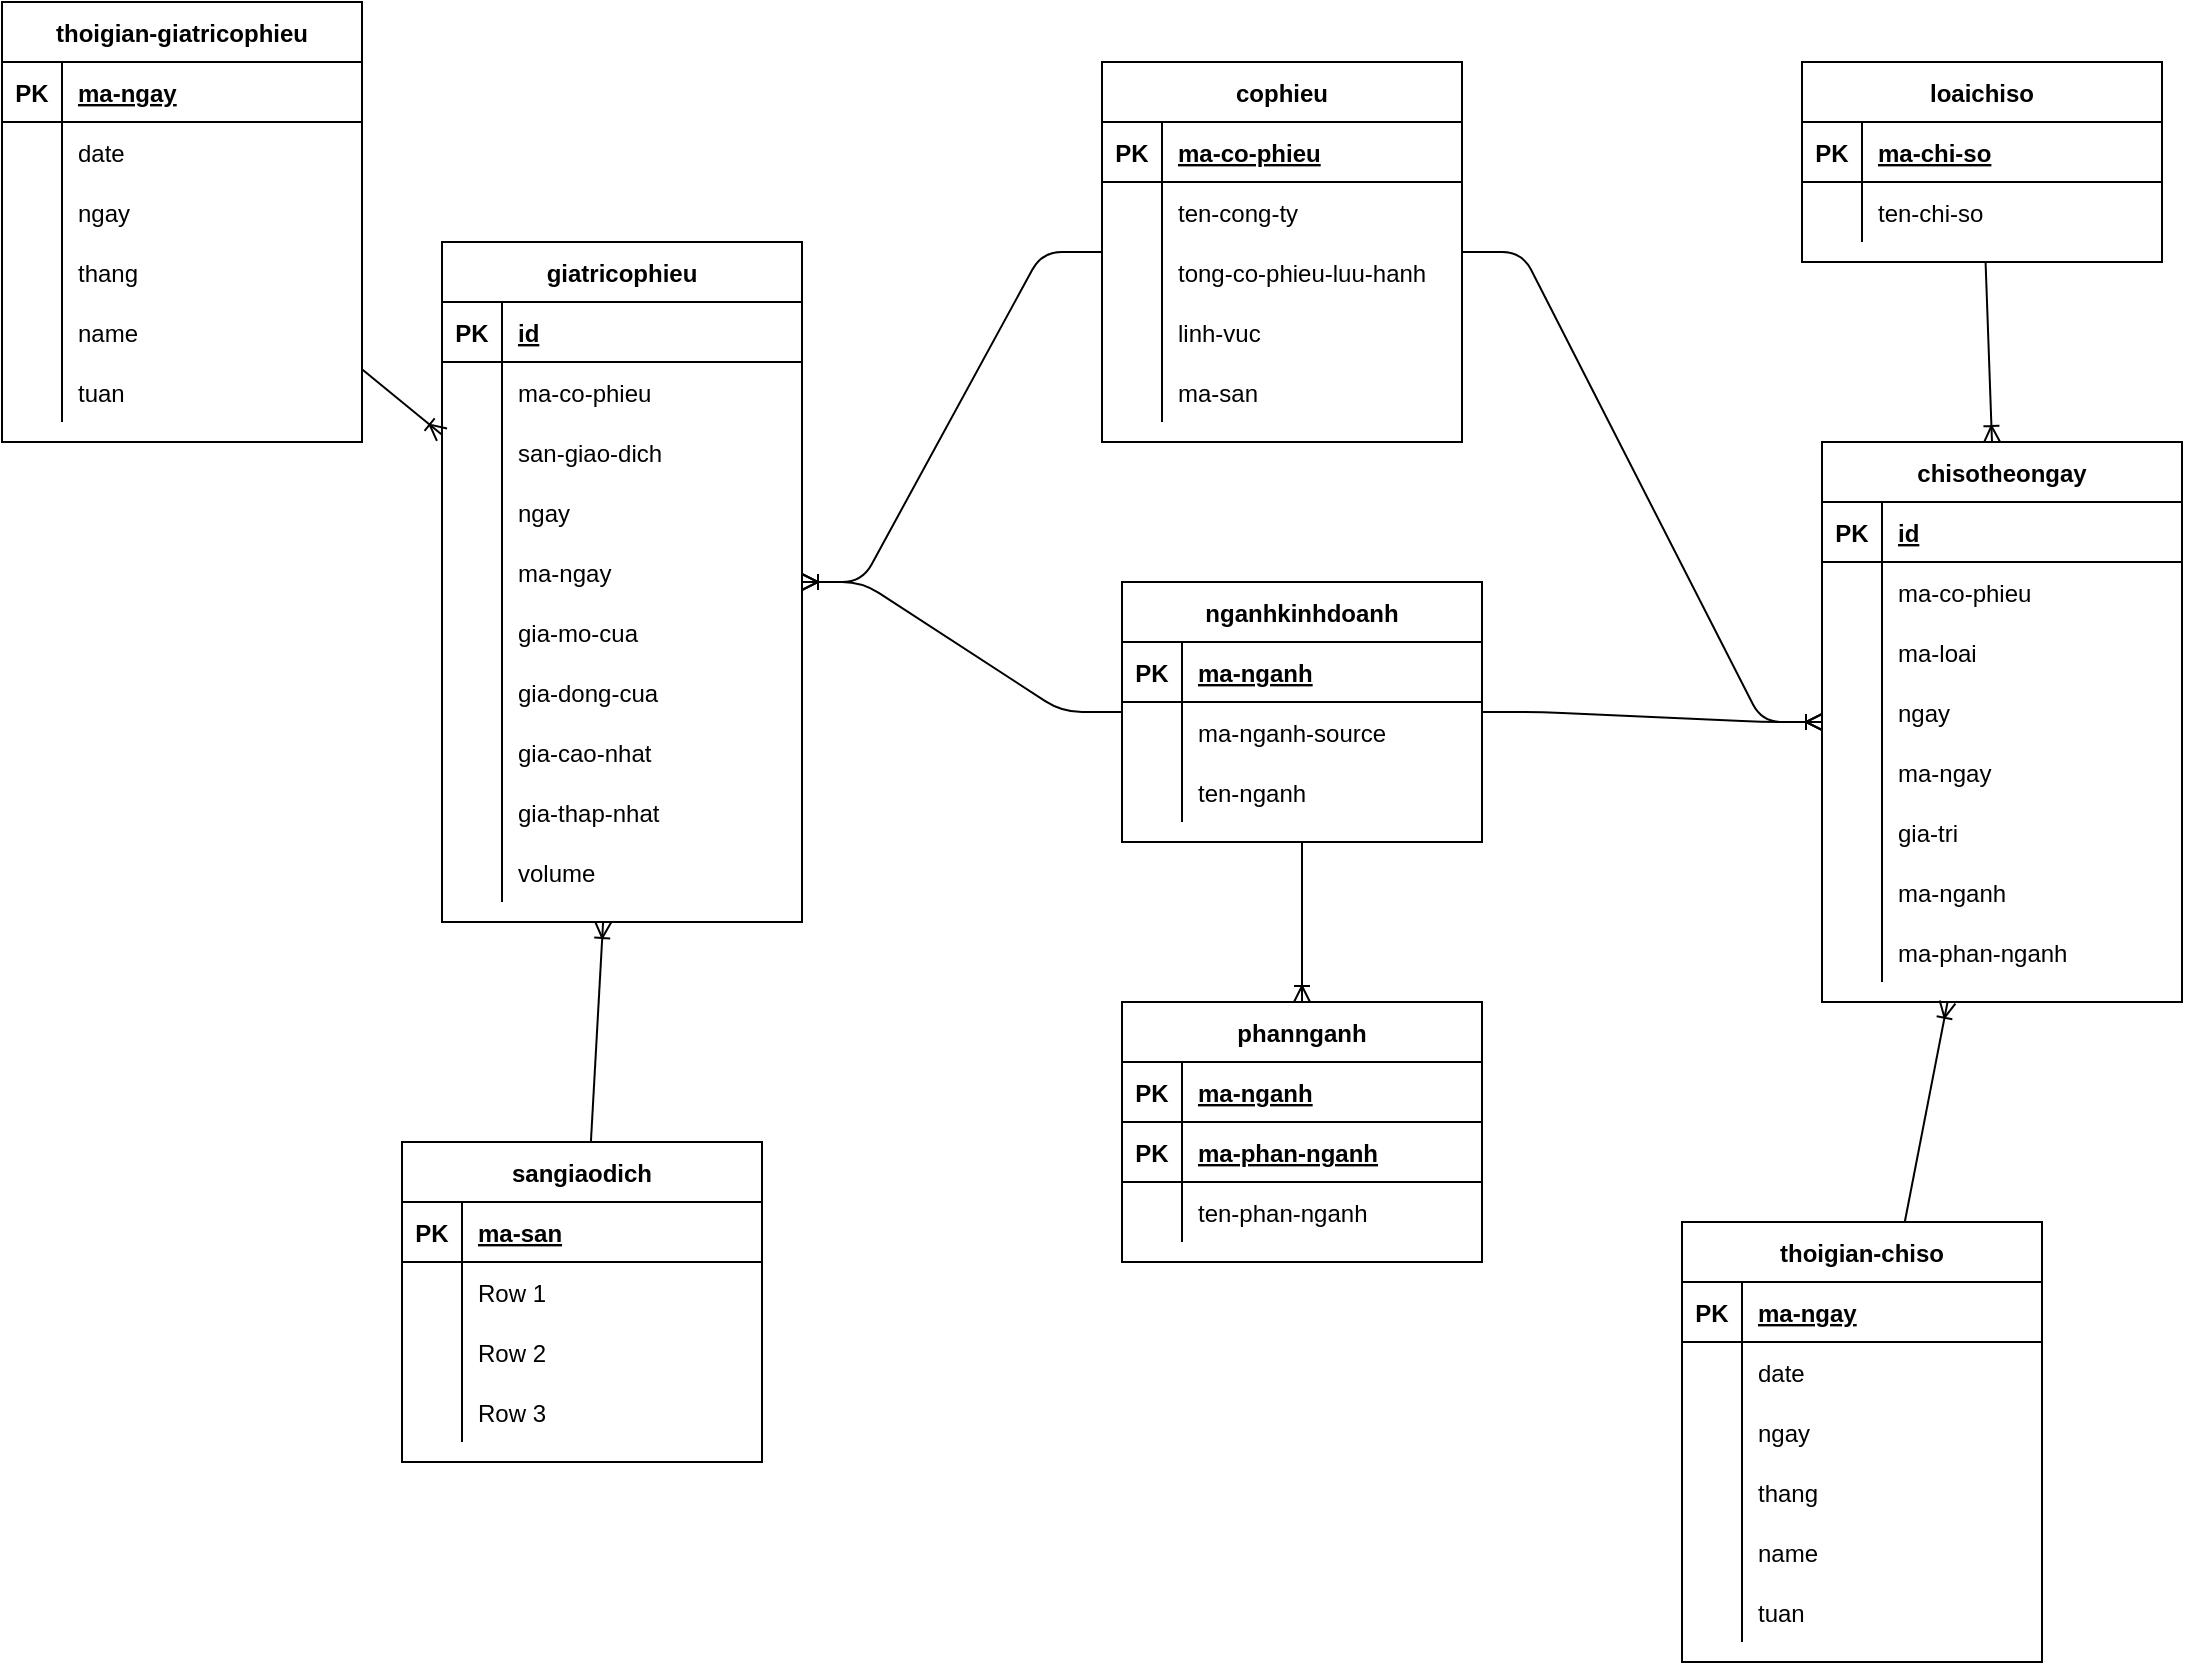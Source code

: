 <mxfile version="14.6.13" type="device"><diagram id="R2lEEEUBdFMjLlhIrx00" name="Page-1"><mxGraphModel dx="2276" dy="852" grid="1" gridSize="10" guides="1" tooltips="1" connect="1" arrows="1" fold="1" page="1" pageScale="1" pageWidth="850" pageHeight="1100" math="0" shadow="0" extFonts="Permanent Marker^https://fonts.googleapis.com/css?family=Permanent+Marker"><root><mxCell id="0"/><mxCell id="1" parent="0"/><mxCell id="QO1BXG3gy1LsnxN96RJE-1" value="giatricophieu" style="shape=table;startSize=30;container=1;collapsible=1;childLayout=tableLayout;fixedRows=1;rowLines=0;fontStyle=1;align=center;resizeLast=1;" parent="1" vertex="1"><mxGeometry x="60" y="210" width="180" height="340" as="geometry"/></mxCell><mxCell id="QO1BXG3gy1LsnxN96RJE-2" value="" style="shape=partialRectangle;collapsible=0;dropTarget=0;pointerEvents=0;fillColor=none;top=0;left=0;bottom=1;right=0;points=[[0,0.5],[1,0.5]];portConstraint=eastwest;" parent="QO1BXG3gy1LsnxN96RJE-1" vertex="1"><mxGeometry y="30" width="180" height="30" as="geometry"/></mxCell><mxCell id="QO1BXG3gy1LsnxN96RJE-3" value="PK" style="shape=partialRectangle;connectable=0;fillColor=none;top=0;left=0;bottom=0;right=0;fontStyle=1;overflow=hidden;" parent="QO1BXG3gy1LsnxN96RJE-2" vertex="1"><mxGeometry width="30" height="30" as="geometry"/></mxCell><mxCell id="QO1BXG3gy1LsnxN96RJE-4" value="id" style="shape=partialRectangle;connectable=0;fillColor=none;top=0;left=0;bottom=0;right=0;align=left;spacingLeft=6;fontStyle=5;overflow=hidden;" parent="QO1BXG3gy1LsnxN96RJE-2" vertex="1"><mxGeometry x="30" width="150" height="30" as="geometry"/></mxCell><mxCell id="QO1BXG3gy1LsnxN96RJE-5" value="" style="shape=partialRectangle;collapsible=0;dropTarget=0;pointerEvents=0;fillColor=none;top=0;left=0;bottom=0;right=0;points=[[0,0.5],[1,0.5]];portConstraint=eastwest;" parent="QO1BXG3gy1LsnxN96RJE-1" vertex="1"><mxGeometry y="60" width="180" height="30" as="geometry"/></mxCell><mxCell id="QO1BXG3gy1LsnxN96RJE-6" value="" style="shape=partialRectangle;connectable=0;fillColor=none;top=0;left=0;bottom=0;right=0;editable=1;overflow=hidden;" parent="QO1BXG3gy1LsnxN96RJE-5" vertex="1"><mxGeometry width="30" height="30" as="geometry"/></mxCell><mxCell id="QO1BXG3gy1LsnxN96RJE-7" value="ma-co-phieu" style="shape=partialRectangle;connectable=0;fillColor=none;top=0;left=0;bottom=0;right=0;align=left;spacingLeft=6;overflow=hidden;" parent="QO1BXG3gy1LsnxN96RJE-5" vertex="1"><mxGeometry x="30" width="150" height="30" as="geometry"/></mxCell><mxCell id="QO1BXG3gy1LsnxN96RJE-8" value="" style="shape=partialRectangle;collapsible=0;dropTarget=0;pointerEvents=0;fillColor=none;top=0;left=0;bottom=0;right=0;points=[[0,0.5],[1,0.5]];portConstraint=eastwest;" parent="QO1BXG3gy1LsnxN96RJE-1" vertex="1"><mxGeometry y="90" width="180" height="30" as="geometry"/></mxCell><mxCell id="QO1BXG3gy1LsnxN96RJE-9" value="" style="shape=partialRectangle;connectable=0;fillColor=none;top=0;left=0;bottom=0;right=0;editable=1;overflow=hidden;" parent="QO1BXG3gy1LsnxN96RJE-8" vertex="1"><mxGeometry width="30" height="30" as="geometry"/></mxCell><mxCell id="QO1BXG3gy1LsnxN96RJE-10" value="san-giao-dich" style="shape=partialRectangle;connectable=0;fillColor=none;top=0;left=0;bottom=0;right=0;align=left;spacingLeft=6;overflow=hidden;" parent="QO1BXG3gy1LsnxN96RJE-8" vertex="1"><mxGeometry x="30" width="150" height="30" as="geometry"/></mxCell><mxCell id="QO1BXG3gy1LsnxN96RJE-11" value="" style="shape=partialRectangle;collapsible=0;dropTarget=0;pointerEvents=0;fillColor=none;top=0;left=0;bottom=0;right=0;points=[[0,0.5],[1,0.5]];portConstraint=eastwest;" parent="QO1BXG3gy1LsnxN96RJE-1" vertex="1"><mxGeometry y="120" width="180" height="30" as="geometry"/></mxCell><mxCell id="QO1BXG3gy1LsnxN96RJE-12" value="" style="shape=partialRectangle;connectable=0;fillColor=none;top=0;left=0;bottom=0;right=0;editable=1;overflow=hidden;" parent="QO1BXG3gy1LsnxN96RJE-11" vertex="1"><mxGeometry width="30" height="30" as="geometry"/></mxCell><mxCell id="QO1BXG3gy1LsnxN96RJE-13" value="ngay" style="shape=partialRectangle;connectable=0;fillColor=none;top=0;left=0;bottom=0;right=0;align=left;spacingLeft=6;overflow=hidden;" parent="QO1BXG3gy1LsnxN96RJE-11" vertex="1"><mxGeometry x="30" width="150" height="30" as="geometry"/></mxCell><mxCell id="0ZC-6zuhGSkd_Fco87o0-4" value="" style="shape=partialRectangle;collapsible=0;dropTarget=0;pointerEvents=0;fillColor=none;top=0;left=0;bottom=0;right=0;points=[[0,0.5],[1,0.5]];portConstraint=eastwest;" vertex="1" parent="QO1BXG3gy1LsnxN96RJE-1"><mxGeometry y="150" width="180" height="30" as="geometry"/></mxCell><mxCell id="0ZC-6zuhGSkd_Fco87o0-5" value="" style="shape=partialRectangle;connectable=0;fillColor=none;top=0;left=0;bottom=0;right=0;editable=1;overflow=hidden;" vertex="1" parent="0ZC-6zuhGSkd_Fco87o0-4"><mxGeometry width="30" height="30" as="geometry"/></mxCell><mxCell id="0ZC-6zuhGSkd_Fco87o0-6" value="ma-ngay" style="shape=partialRectangle;connectable=0;fillColor=none;top=0;left=0;bottom=0;right=0;align=left;spacingLeft=6;overflow=hidden;" vertex="1" parent="0ZC-6zuhGSkd_Fco87o0-4"><mxGeometry x="30" width="150" height="30" as="geometry"/></mxCell><mxCell id="0ZC-6zuhGSkd_Fco87o0-7" value="" style="shape=partialRectangle;collapsible=0;dropTarget=0;pointerEvents=0;fillColor=none;top=0;left=0;bottom=0;right=0;points=[[0,0.5],[1,0.5]];portConstraint=eastwest;" vertex="1" parent="QO1BXG3gy1LsnxN96RJE-1"><mxGeometry y="180" width="180" height="30" as="geometry"/></mxCell><mxCell id="0ZC-6zuhGSkd_Fco87o0-8" value="" style="shape=partialRectangle;connectable=0;fillColor=none;top=0;left=0;bottom=0;right=0;editable=1;overflow=hidden;" vertex="1" parent="0ZC-6zuhGSkd_Fco87o0-7"><mxGeometry width="30" height="30" as="geometry"/></mxCell><mxCell id="0ZC-6zuhGSkd_Fco87o0-9" value="gia-mo-cua" style="shape=partialRectangle;connectable=0;fillColor=none;top=0;left=0;bottom=0;right=0;align=left;spacingLeft=6;overflow=hidden;" vertex="1" parent="0ZC-6zuhGSkd_Fco87o0-7"><mxGeometry x="30" width="150" height="30" as="geometry"/></mxCell><mxCell id="0ZC-6zuhGSkd_Fco87o0-10" value="" style="shape=partialRectangle;collapsible=0;dropTarget=0;pointerEvents=0;fillColor=none;top=0;left=0;bottom=0;right=0;points=[[0,0.5],[1,0.5]];portConstraint=eastwest;" vertex="1" parent="QO1BXG3gy1LsnxN96RJE-1"><mxGeometry y="210" width="180" height="30" as="geometry"/></mxCell><mxCell id="0ZC-6zuhGSkd_Fco87o0-11" value="" style="shape=partialRectangle;connectable=0;fillColor=none;top=0;left=0;bottom=0;right=0;editable=1;overflow=hidden;" vertex="1" parent="0ZC-6zuhGSkd_Fco87o0-10"><mxGeometry width="30" height="30" as="geometry"/></mxCell><mxCell id="0ZC-6zuhGSkd_Fco87o0-12" value="gia-dong-cua" style="shape=partialRectangle;connectable=0;fillColor=none;top=0;left=0;bottom=0;right=0;align=left;spacingLeft=6;overflow=hidden;" vertex="1" parent="0ZC-6zuhGSkd_Fco87o0-10"><mxGeometry x="30" width="150" height="30" as="geometry"/></mxCell><mxCell id="0ZC-6zuhGSkd_Fco87o0-13" value="" style="shape=partialRectangle;collapsible=0;dropTarget=0;pointerEvents=0;fillColor=none;top=0;left=0;bottom=0;right=0;points=[[0,0.5],[1,0.5]];portConstraint=eastwest;" vertex="1" parent="QO1BXG3gy1LsnxN96RJE-1"><mxGeometry y="240" width="180" height="30" as="geometry"/></mxCell><mxCell id="0ZC-6zuhGSkd_Fco87o0-14" value="" style="shape=partialRectangle;connectable=0;fillColor=none;top=0;left=0;bottom=0;right=0;editable=1;overflow=hidden;" vertex="1" parent="0ZC-6zuhGSkd_Fco87o0-13"><mxGeometry width="30" height="30" as="geometry"/></mxCell><mxCell id="0ZC-6zuhGSkd_Fco87o0-15" value="gia-cao-nhat" style="shape=partialRectangle;connectable=0;fillColor=none;top=0;left=0;bottom=0;right=0;align=left;spacingLeft=6;overflow=hidden;" vertex="1" parent="0ZC-6zuhGSkd_Fco87o0-13"><mxGeometry x="30" width="150" height="30" as="geometry"/></mxCell><mxCell id="0ZC-6zuhGSkd_Fco87o0-16" value="" style="shape=partialRectangle;collapsible=0;dropTarget=0;pointerEvents=0;fillColor=none;top=0;left=0;bottom=0;right=0;points=[[0,0.5],[1,0.5]];portConstraint=eastwest;" vertex="1" parent="QO1BXG3gy1LsnxN96RJE-1"><mxGeometry y="270" width="180" height="30" as="geometry"/></mxCell><mxCell id="0ZC-6zuhGSkd_Fco87o0-17" value="" style="shape=partialRectangle;connectable=0;fillColor=none;top=0;left=0;bottom=0;right=0;editable=1;overflow=hidden;" vertex="1" parent="0ZC-6zuhGSkd_Fco87o0-16"><mxGeometry width="30" height="30" as="geometry"/></mxCell><mxCell id="0ZC-6zuhGSkd_Fco87o0-18" value="gia-thap-nhat" style="shape=partialRectangle;connectable=0;fillColor=none;top=0;left=0;bottom=0;right=0;align=left;spacingLeft=6;overflow=hidden;" vertex="1" parent="0ZC-6zuhGSkd_Fco87o0-16"><mxGeometry x="30" width="150" height="30" as="geometry"/></mxCell><mxCell id="0ZC-6zuhGSkd_Fco87o0-19" value="" style="shape=partialRectangle;collapsible=0;dropTarget=0;pointerEvents=0;fillColor=none;top=0;left=0;bottom=0;right=0;points=[[0,0.5],[1,0.5]];portConstraint=eastwest;" vertex="1" parent="QO1BXG3gy1LsnxN96RJE-1"><mxGeometry y="300" width="180" height="30" as="geometry"/></mxCell><mxCell id="0ZC-6zuhGSkd_Fco87o0-20" value="" style="shape=partialRectangle;connectable=0;fillColor=none;top=0;left=0;bottom=0;right=0;editable=1;overflow=hidden;" vertex="1" parent="0ZC-6zuhGSkd_Fco87o0-19"><mxGeometry width="30" height="30" as="geometry"/></mxCell><mxCell id="0ZC-6zuhGSkd_Fco87o0-21" value="volume" style="shape=partialRectangle;connectable=0;fillColor=none;top=0;left=0;bottom=0;right=0;align=left;spacingLeft=6;overflow=hidden;" vertex="1" parent="0ZC-6zuhGSkd_Fco87o0-19"><mxGeometry x="30" width="150" height="30" as="geometry"/></mxCell><mxCell id="QO1BXG3gy1LsnxN96RJE-14" value="loaichiso" style="shape=table;startSize=30;container=1;collapsible=1;childLayout=tableLayout;fixedRows=1;rowLines=0;fontStyle=1;align=center;resizeLast=1;" parent="1" vertex="1"><mxGeometry x="740" y="120" width="180" height="100" as="geometry"/></mxCell><mxCell id="QO1BXG3gy1LsnxN96RJE-15" value="" style="shape=partialRectangle;collapsible=0;dropTarget=0;pointerEvents=0;fillColor=none;top=0;left=0;bottom=1;right=0;points=[[0,0.5],[1,0.5]];portConstraint=eastwest;" parent="QO1BXG3gy1LsnxN96RJE-14" vertex="1"><mxGeometry y="30" width="180" height="30" as="geometry"/></mxCell><mxCell id="QO1BXG3gy1LsnxN96RJE-16" value="PK" style="shape=partialRectangle;connectable=0;fillColor=none;top=0;left=0;bottom=0;right=0;fontStyle=1;overflow=hidden;" parent="QO1BXG3gy1LsnxN96RJE-15" vertex="1"><mxGeometry width="30" height="30" as="geometry"/></mxCell><mxCell id="QO1BXG3gy1LsnxN96RJE-17" value="ma-chi-so" style="shape=partialRectangle;connectable=0;fillColor=none;top=0;left=0;bottom=0;right=0;align=left;spacingLeft=6;fontStyle=5;overflow=hidden;" parent="QO1BXG3gy1LsnxN96RJE-15" vertex="1"><mxGeometry x="30" width="150" height="30" as="geometry"/></mxCell><mxCell id="QO1BXG3gy1LsnxN96RJE-18" value="" style="shape=partialRectangle;collapsible=0;dropTarget=0;pointerEvents=0;fillColor=none;top=0;left=0;bottom=0;right=0;points=[[0,0.5],[1,0.5]];portConstraint=eastwest;" parent="QO1BXG3gy1LsnxN96RJE-14" vertex="1"><mxGeometry y="60" width="180" height="30" as="geometry"/></mxCell><mxCell id="QO1BXG3gy1LsnxN96RJE-19" value="" style="shape=partialRectangle;connectable=0;fillColor=none;top=0;left=0;bottom=0;right=0;editable=1;overflow=hidden;" parent="QO1BXG3gy1LsnxN96RJE-18" vertex="1"><mxGeometry width="30" height="30" as="geometry"/></mxCell><mxCell id="QO1BXG3gy1LsnxN96RJE-20" value="ten-chi-so" style="shape=partialRectangle;connectable=0;fillColor=none;top=0;left=0;bottom=0;right=0;align=left;spacingLeft=6;overflow=hidden;" parent="QO1BXG3gy1LsnxN96RJE-18" vertex="1"><mxGeometry x="30" width="150" height="30" as="geometry"/></mxCell><mxCell id="QO1BXG3gy1LsnxN96RJE-27" value="cophieu" style="shape=table;startSize=30;container=1;collapsible=1;childLayout=tableLayout;fixedRows=1;rowLines=0;fontStyle=1;align=center;resizeLast=1;" parent="1" vertex="1"><mxGeometry x="390" y="120" width="180" height="190" as="geometry"/></mxCell><mxCell id="QO1BXG3gy1LsnxN96RJE-28" value="" style="shape=partialRectangle;collapsible=0;dropTarget=0;pointerEvents=0;fillColor=none;top=0;left=0;bottom=1;right=0;points=[[0,0.5],[1,0.5]];portConstraint=eastwest;" parent="QO1BXG3gy1LsnxN96RJE-27" vertex="1"><mxGeometry y="30" width="180" height="30" as="geometry"/></mxCell><mxCell id="QO1BXG3gy1LsnxN96RJE-29" value="PK" style="shape=partialRectangle;connectable=0;fillColor=none;top=0;left=0;bottom=0;right=0;fontStyle=1;overflow=hidden;" parent="QO1BXG3gy1LsnxN96RJE-28" vertex="1"><mxGeometry width="30" height="30" as="geometry"/></mxCell><mxCell id="QO1BXG3gy1LsnxN96RJE-30" value="ma-co-phieu" style="shape=partialRectangle;connectable=0;fillColor=none;top=0;left=0;bottom=0;right=0;align=left;spacingLeft=6;fontStyle=5;overflow=hidden;" parent="QO1BXG3gy1LsnxN96RJE-28" vertex="1"><mxGeometry x="30" width="150" height="30" as="geometry"/></mxCell><mxCell id="QO1BXG3gy1LsnxN96RJE-31" value="" style="shape=partialRectangle;collapsible=0;dropTarget=0;pointerEvents=0;fillColor=none;top=0;left=0;bottom=0;right=0;points=[[0,0.5],[1,0.5]];portConstraint=eastwest;" parent="QO1BXG3gy1LsnxN96RJE-27" vertex="1"><mxGeometry y="60" width="180" height="30" as="geometry"/></mxCell><mxCell id="QO1BXG3gy1LsnxN96RJE-32" value="" style="shape=partialRectangle;connectable=0;fillColor=none;top=0;left=0;bottom=0;right=0;editable=1;overflow=hidden;" parent="QO1BXG3gy1LsnxN96RJE-31" vertex="1"><mxGeometry width="30" height="30" as="geometry"/></mxCell><mxCell id="QO1BXG3gy1LsnxN96RJE-33" value="ten-cong-ty" style="shape=partialRectangle;connectable=0;fillColor=none;top=0;left=0;bottom=0;right=0;align=left;spacingLeft=6;overflow=hidden;" parent="QO1BXG3gy1LsnxN96RJE-31" vertex="1"><mxGeometry x="30" width="150" height="30" as="geometry"/></mxCell><mxCell id="QO1BXG3gy1LsnxN96RJE-34" value="" style="shape=partialRectangle;collapsible=0;dropTarget=0;pointerEvents=0;fillColor=none;top=0;left=0;bottom=0;right=0;points=[[0,0.5],[1,0.5]];portConstraint=eastwest;" parent="QO1BXG3gy1LsnxN96RJE-27" vertex="1"><mxGeometry y="90" width="180" height="30" as="geometry"/></mxCell><mxCell id="QO1BXG3gy1LsnxN96RJE-35" value="" style="shape=partialRectangle;connectable=0;fillColor=none;top=0;left=0;bottom=0;right=0;editable=1;overflow=hidden;" parent="QO1BXG3gy1LsnxN96RJE-34" vertex="1"><mxGeometry width="30" height="30" as="geometry"/></mxCell><mxCell id="QO1BXG3gy1LsnxN96RJE-36" value="tong-co-phieu-luu-hanh" style="shape=partialRectangle;connectable=0;fillColor=none;top=0;left=0;bottom=0;right=0;align=left;spacingLeft=6;overflow=hidden;" parent="QO1BXG3gy1LsnxN96RJE-34" vertex="1"><mxGeometry x="30" width="150" height="30" as="geometry"/></mxCell><mxCell id="QO1BXG3gy1LsnxN96RJE-37" value="" style="shape=partialRectangle;collapsible=0;dropTarget=0;pointerEvents=0;fillColor=none;top=0;left=0;bottom=0;right=0;points=[[0,0.5],[1,0.5]];portConstraint=eastwest;" parent="QO1BXG3gy1LsnxN96RJE-27" vertex="1"><mxGeometry y="120" width="180" height="30" as="geometry"/></mxCell><mxCell id="QO1BXG3gy1LsnxN96RJE-38" value="" style="shape=partialRectangle;connectable=0;fillColor=none;top=0;left=0;bottom=0;right=0;editable=1;overflow=hidden;" parent="QO1BXG3gy1LsnxN96RJE-37" vertex="1"><mxGeometry width="30" height="30" as="geometry"/></mxCell><mxCell id="QO1BXG3gy1LsnxN96RJE-39" value="linh-vuc" style="shape=partialRectangle;connectable=0;fillColor=none;top=0;left=0;bottom=0;right=0;align=left;spacingLeft=6;overflow=hidden;" parent="QO1BXG3gy1LsnxN96RJE-37" vertex="1"><mxGeometry x="30" width="150" height="30" as="geometry"/></mxCell><mxCell id="0ZC-6zuhGSkd_Fco87o0-1" value="" style="shape=partialRectangle;collapsible=0;dropTarget=0;pointerEvents=0;fillColor=none;top=0;left=0;bottom=0;right=0;points=[[0,0.5],[1,0.5]];portConstraint=eastwest;" vertex="1" parent="QO1BXG3gy1LsnxN96RJE-27"><mxGeometry y="150" width="180" height="30" as="geometry"/></mxCell><mxCell id="0ZC-6zuhGSkd_Fco87o0-2" value="" style="shape=partialRectangle;connectable=0;fillColor=none;top=0;left=0;bottom=0;right=0;editable=1;overflow=hidden;" vertex="1" parent="0ZC-6zuhGSkd_Fco87o0-1"><mxGeometry width="30" height="30" as="geometry"/></mxCell><mxCell id="0ZC-6zuhGSkd_Fco87o0-3" value="ma-san" style="shape=partialRectangle;connectable=0;fillColor=none;top=0;left=0;bottom=0;right=0;align=left;spacingLeft=6;overflow=hidden;" vertex="1" parent="0ZC-6zuhGSkd_Fco87o0-1"><mxGeometry x="30" width="150" height="30" as="geometry"/></mxCell><mxCell id="QO1BXG3gy1LsnxN96RJE-40" value="sangiaodich" style="shape=table;startSize=30;container=1;collapsible=1;childLayout=tableLayout;fixedRows=1;rowLines=0;fontStyle=1;align=center;resizeLast=1;" parent="1" vertex="1"><mxGeometry x="40" y="660" width="180" height="160" as="geometry"/></mxCell><mxCell id="QO1BXG3gy1LsnxN96RJE-41" value="" style="shape=partialRectangle;collapsible=0;dropTarget=0;pointerEvents=0;fillColor=none;top=0;left=0;bottom=1;right=0;points=[[0,0.5],[1,0.5]];portConstraint=eastwest;" parent="QO1BXG3gy1LsnxN96RJE-40" vertex="1"><mxGeometry y="30" width="180" height="30" as="geometry"/></mxCell><mxCell id="QO1BXG3gy1LsnxN96RJE-42" value="PK" style="shape=partialRectangle;connectable=0;fillColor=none;top=0;left=0;bottom=0;right=0;fontStyle=1;overflow=hidden;" parent="QO1BXG3gy1LsnxN96RJE-41" vertex="1"><mxGeometry width="30" height="30" as="geometry"/></mxCell><mxCell id="QO1BXG3gy1LsnxN96RJE-43" value="ma-san" style="shape=partialRectangle;connectable=0;fillColor=none;top=0;left=0;bottom=0;right=0;align=left;spacingLeft=6;fontStyle=5;overflow=hidden;" parent="QO1BXG3gy1LsnxN96RJE-41" vertex="1"><mxGeometry x="30" width="150" height="30" as="geometry"/></mxCell><mxCell id="QO1BXG3gy1LsnxN96RJE-44" value="" style="shape=partialRectangle;collapsible=0;dropTarget=0;pointerEvents=0;fillColor=none;top=0;left=0;bottom=0;right=0;points=[[0,0.5],[1,0.5]];portConstraint=eastwest;" parent="QO1BXG3gy1LsnxN96RJE-40" vertex="1"><mxGeometry y="60" width="180" height="30" as="geometry"/></mxCell><mxCell id="QO1BXG3gy1LsnxN96RJE-45" value="" style="shape=partialRectangle;connectable=0;fillColor=none;top=0;left=0;bottom=0;right=0;editable=1;overflow=hidden;" parent="QO1BXG3gy1LsnxN96RJE-44" vertex="1"><mxGeometry width="30" height="30" as="geometry"/></mxCell><mxCell id="QO1BXG3gy1LsnxN96RJE-46" value="Row 1" style="shape=partialRectangle;connectable=0;fillColor=none;top=0;left=0;bottom=0;right=0;align=left;spacingLeft=6;overflow=hidden;" parent="QO1BXG3gy1LsnxN96RJE-44" vertex="1"><mxGeometry x="30" width="150" height="30" as="geometry"/></mxCell><mxCell id="QO1BXG3gy1LsnxN96RJE-47" value="" style="shape=partialRectangle;collapsible=0;dropTarget=0;pointerEvents=0;fillColor=none;top=0;left=0;bottom=0;right=0;points=[[0,0.5],[1,0.5]];portConstraint=eastwest;" parent="QO1BXG3gy1LsnxN96RJE-40" vertex="1"><mxGeometry y="90" width="180" height="30" as="geometry"/></mxCell><mxCell id="QO1BXG3gy1LsnxN96RJE-48" value="" style="shape=partialRectangle;connectable=0;fillColor=none;top=0;left=0;bottom=0;right=0;editable=1;overflow=hidden;" parent="QO1BXG3gy1LsnxN96RJE-47" vertex="1"><mxGeometry width="30" height="30" as="geometry"/></mxCell><mxCell id="QO1BXG3gy1LsnxN96RJE-49" value="Row 2" style="shape=partialRectangle;connectable=0;fillColor=none;top=0;left=0;bottom=0;right=0;align=left;spacingLeft=6;overflow=hidden;" parent="QO1BXG3gy1LsnxN96RJE-47" vertex="1"><mxGeometry x="30" width="150" height="30" as="geometry"/></mxCell><mxCell id="QO1BXG3gy1LsnxN96RJE-50" value="" style="shape=partialRectangle;collapsible=0;dropTarget=0;pointerEvents=0;fillColor=none;top=0;left=0;bottom=0;right=0;points=[[0,0.5],[1,0.5]];portConstraint=eastwest;" parent="QO1BXG3gy1LsnxN96RJE-40" vertex="1"><mxGeometry y="120" width="180" height="30" as="geometry"/></mxCell><mxCell id="QO1BXG3gy1LsnxN96RJE-51" value="" style="shape=partialRectangle;connectable=0;fillColor=none;top=0;left=0;bottom=0;right=0;editable=1;overflow=hidden;" parent="QO1BXG3gy1LsnxN96RJE-50" vertex="1"><mxGeometry width="30" height="30" as="geometry"/></mxCell><mxCell id="QO1BXG3gy1LsnxN96RJE-52" value="Row 3" style="shape=partialRectangle;connectable=0;fillColor=none;top=0;left=0;bottom=0;right=0;align=left;spacingLeft=6;overflow=hidden;" parent="QO1BXG3gy1LsnxN96RJE-50" vertex="1"><mxGeometry x="30" width="150" height="30" as="geometry"/></mxCell><mxCell id="QO1BXG3gy1LsnxN96RJE-53" value="chisotheongay" style="shape=table;startSize=30;container=1;collapsible=1;childLayout=tableLayout;fixedRows=1;rowLines=0;fontStyle=1;align=center;resizeLast=1;" parent="1" vertex="1"><mxGeometry x="750" y="310" width="180" height="280" as="geometry"/></mxCell><mxCell id="QO1BXG3gy1LsnxN96RJE-54" value="" style="shape=partialRectangle;collapsible=0;dropTarget=0;pointerEvents=0;fillColor=none;top=0;left=0;bottom=1;right=0;points=[[0,0.5],[1,0.5]];portConstraint=eastwest;" parent="QO1BXG3gy1LsnxN96RJE-53" vertex="1"><mxGeometry y="30" width="180" height="30" as="geometry"/></mxCell><mxCell id="QO1BXG3gy1LsnxN96RJE-55" value="PK" style="shape=partialRectangle;connectable=0;fillColor=none;top=0;left=0;bottom=0;right=0;fontStyle=1;overflow=hidden;" parent="QO1BXG3gy1LsnxN96RJE-54" vertex="1"><mxGeometry width="30" height="30" as="geometry"/></mxCell><mxCell id="QO1BXG3gy1LsnxN96RJE-56" value="id" style="shape=partialRectangle;connectable=0;fillColor=none;top=0;left=0;bottom=0;right=0;align=left;spacingLeft=6;fontStyle=5;overflow=hidden;" parent="QO1BXG3gy1LsnxN96RJE-54" vertex="1"><mxGeometry x="30" width="150" height="30" as="geometry"/></mxCell><mxCell id="QO1BXG3gy1LsnxN96RJE-57" value="" style="shape=partialRectangle;collapsible=0;dropTarget=0;pointerEvents=0;fillColor=none;top=0;left=0;bottom=0;right=0;points=[[0,0.5],[1,0.5]];portConstraint=eastwest;" parent="QO1BXG3gy1LsnxN96RJE-53" vertex="1"><mxGeometry y="60" width="180" height="30" as="geometry"/></mxCell><mxCell id="QO1BXG3gy1LsnxN96RJE-58" value="" style="shape=partialRectangle;connectable=0;fillColor=none;top=0;left=0;bottom=0;right=0;editable=1;overflow=hidden;" parent="QO1BXG3gy1LsnxN96RJE-57" vertex="1"><mxGeometry width="30" height="30" as="geometry"/></mxCell><mxCell id="QO1BXG3gy1LsnxN96RJE-59" value="ma-co-phieu" style="shape=partialRectangle;connectable=0;fillColor=none;top=0;left=0;bottom=0;right=0;align=left;spacingLeft=6;overflow=hidden;" parent="QO1BXG3gy1LsnxN96RJE-57" vertex="1"><mxGeometry x="30" width="150" height="30" as="geometry"/></mxCell><mxCell id="QO1BXG3gy1LsnxN96RJE-60" value="" style="shape=partialRectangle;collapsible=0;dropTarget=0;pointerEvents=0;fillColor=none;top=0;left=0;bottom=0;right=0;points=[[0,0.5],[1,0.5]];portConstraint=eastwest;" parent="QO1BXG3gy1LsnxN96RJE-53" vertex="1"><mxGeometry y="90" width="180" height="30" as="geometry"/></mxCell><mxCell id="QO1BXG3gy1LsnxN96RJE-61" value="" style="shape=partialRectangle;connectable=0;fillColor=none;top=0;left=0;bottom=0;right=0;editable=1;overflow=hidden;" parent="QO1BXG3gy1LsnxN96RJE-60" vertex="1"><mxGeometry width="30" height="30" as="geometry"/></mxCell><mxCell id="QO1BXG3gy1LsnxN96RJE-62" value="ma-loai" style="shape=partialRectangle;connectable=0;fillColor=none;top=0;left=0;bottom=0;right=0;align=left;spacingLeft=6;overflow=hidden;" parent="QO1BXG3gy1LsnxN96RJE-60" vertex="1"><mxGeometry x="30" width="150" height="30" as="geometry"/></mxCell><mxCell id="QO1BXG3gy1LsnxN96RJE-63" value="" style="shape=partialRectangle;collapsible=0;dropTarget=0;pointerEvents=0;fillColor=none;top=0;left=0;bottom=0;right=0;points=[[0,0.5],[1,0.5]];portConstraint=eastwest;" parent="QO1BXG3gy1LsnxN96RJE-53" vertex="1"><mxGeometry y="120" width="180" height="30" as="geometry"/></mxCell><mxCell id="QO1BXG3gy1LsnxN96RJE-64" value="" style="shape=partialRectangle;connectable=0;fillColor=none;top=0;left=0;bottom=0;right=0;editable=1;overflow=hidden;" parent="QO1BXG3gy1LsnxN96RJE-63" vertex="1"><mxGeometry width="30" height="30" as="geometry"/></mxCell><mxCell id="QO1BXG3gy1LsnxN96RJE-65" value="ngay" style="shape=partialRectangle;connectable=0;fillColor=none;top=0;left=0;bottom=0;right=0;align=left;spacingLeft=6;overflow=hidden;" parent="QO1BXG3gy1LsnxN96RJE-63" vertex="1"><mxGeometry x="30" width="150" height="30" as="geometry"/></mxCell><mxCell id="0ZC-6zuhGSkd_Fco87o0-22" value="" style="shape=partialRectangle;collapsible=0;dropTarget=0;pointerEvents=0;fillColor=none;top=0;left=0;bottom=0;right=0;points=[[0,0.5],[1,0.5]];portConstraint=eastwest;" vertex="1" parent="QO1BXG3gy1LsnxN96RJE-53"><mxGeometry y="150" width="180" height="30" as="geometry"/></mxCell><mxCell id="0ZC-6zuhGSkd_Fco87o0-23" value="" style="shape=partialRectangle;connectable=0;fillColor=none;top=0;left=0;bottom=0;right=0;editable=1;overflow=hidden;" vertex="1" parent="0ZC-6zuhGSkd_Fco87o0-22"><mxGeometry width="30" height="30" as="geometry"/></mxCell><mxCell id="0ZC-6zuhGSkd_Fco87o0-24" value="ma-ngay" style="shape=partialRectangle;connectable=0;fillColor=none;top=0;left=0;bottom=0;right=0;align=left;spacingLeft=6;overflow=hidden;" vertex="1" parent="0ZC-6zuhGSkd_Fco87o0-22"><mxGeometry x="30" width="150" height="30" as="geometry"/></mxCell><mxCell id="0ZC-6zuhGSkd_Fco87o0-25" value="" style="shape=partialRectangle;collapsible=0;dropTarget=0;pointerEvents=0;fillColor=none;top=0;left=0;bottom=0;right=0;points=[[0,0.5],[1,0.5]];portConstraint=eastwest;" vertex="1" parent="QO1BXG3gy1LsnxN96RJE-53"><mxGeometry y="180" width="180" height="30" as="geometry"/></mxCell><mxCell id="0ZC-6zuhGSkd_Fco87o0-26" value="" style="shape=partialRectangle;connectable=0;fillColor=none;top=0;left=0;bottom=0;right=0;editable=1;overflow=hidden;" vertex="1" parent="0ZC-6zuhGSkd_Fco87o0-25"><mxGeometry width="30" height="30" as="geometry"/></mxCell><mxCell id="0ZC-6zuhGSkd_Fco87o0-27" value="gia-tri" style="shape=partialRectangle;connectable=0;fillColor=none;top=0;left=0;bottom=0;right=0;align=left;spacingLeft=6;overflow=hidden;" vertex="1" parent="0ZC-6zuhGSkd_Fco87o0-25"><mxGeometry x="30" width="150" height="30" as="geometry"/></mxCell><mxCell id="0ZC-6zuhGSkd_Fco87o0-28" value="" style="shape=partialRectangle;collapsible=0;dropTarget=0;pointerEvents=0;fillColor=none;top=0;left=0;bottom=0;right=0;points=[[0,0.5],[1,0.5]];portConstraint=eastwest;" vertex="1" parent="QO1BXG3gy1LsnxN96RJE-53"><mxGeometry y="210" width="180" height="30" as="geometry"/></mxCell><mxCell id="0ZC-6zuhGSkd_Fco87o0-29" value="" style="shape=partialRectangle;connectable=0;fillColor=none;top=0;left=0;bottom=0;right=0;editable=1;overflow=hidden;" vertex="1" parent="0ZC-6zuhGSkd_Fco87o0-28"><mxGeometry width="30" height="30" as="geometry"/></mxCell><mxCell id="0ZC-6zuhGSkd_Fco87o0-30" value="ma-nganh" style="shape=partialRectangle;connectable=0;fillColor=none;top=0;left=0;bottom=0;right=0;align=left;spacingLeft=6;overflow=hidden;" vertex="1" parent="0ZC-6zuhGSkd_Fco87o0-28"><mxGeometry x="30" width="150" height="30" as="geometry"/></mxCell><mxCell id="0ZC-6zuhGSkd_Fco87o0-31" value="" style="shape=partialRectangle;collapsible=0;dropTarget=0;pointerEvents=0;fillColor=none;top=0;left=0;bottom=0;right=0;points=[[0,0.5],[1,0.5]];portConstraint=eastwest;" vertex="1" parent="QO1BXG3gy1LsnxN96RJE-53"><mxGeometry y="240" width="180" height="30" as="geometry"/></mxCell><mxCell id="0ZC-6zuhGSkd_Fco87o0-32" value="" style="shape=partialRectangle;connectable=0;fillColor=none;top=0;left=0;bottom=0;right=0;editable=1;overflow=hidden;" vertex="1" parent="0ZC-6zuhGSkd_Fco87o0-31"><mxGeometry width="30" height="30" as="geometry"/></mxCell><mxCell id="0ZC-6zuhGSkd_Fco87o0-33" value="ma-phan-nganh" style="shape=partialRectangle;connectable=0;fillColor=none;top=0;left=0;bottom=0;right=0;align=left;spacingLeft=6;overflow=hidden;" vertex="1" parent="0ZC-6zuhGSkd_Fco87o0-31"><mxGeometry x="30" width="150" height="30" as="geometry"/></mxCell><mxCell id="QO1BXG3gy1LsnxN96RJE-66" value="nganhkinhdoanh" style="shape=table;startSize=30;container=1;collapsible=1;childLayout=tableLayout;fixedRows=1;rowLines=0;fontStyle=1;align=center;resizeLast=1;" parent="1" vertex="1"><mxGeometry x="400" y="380" width="180" height="130" as="geometry"/></mxCell><mxCell id="QO1BXG3gy1LsnxN96RJE-67" value="" style="shape=partialRectangle;collapsible=0;dropTarget=0;pointerEvents=0;fillColor=none;top=0;left=0;bottom=1;right=0;points=[[0,0.5],[1,0.5]];portConstraint=eastwest;" parent="QO1BXG3gy1LsnxN96RJE-66" vertex="1"><mxGeometry y="30" width="180" height="30" as="geometry"/></mxCell><mxCell id="QO1BXG3gy1LsnxN96RJE-68" value="PK" style="shape=partialRectangle;connectable=0;fillColor=none;top=0;left=0;bottom=0;right=0;fontStyle=1;overflow=hidden;" parent="QO1BXG3gy1LsnxN96RJE-67" vertex="1"><mxGeometry width="30" height="30" as="geometry"/></mxCell><mxCell id="QO1BXG3gy1LsnxN96RJE-69" value="ma-nganh" style="shape=partialRectangle;connectable=0;fillColor=none;top=0;left=0;bottom=0;right=0;align=left;spacingLeft=6;fontStyle=5;overflow=hidden;" parent="QO1BXG3gy1LsnxN96RJE-67" vertex="1"><mxGeometry x="30" width="150" height="30" as="geometry"/></mxCell><mxCell id="QO1BXG3gy1LsnxN96RJE-70" value="" style="shape=partialRectangle;collapsible=0;dropTarget=0;pointerEvents=0;fillColor=none;top=0;left=0;bottom=0;right=0;points=[[0,0.5],[1,0.5]];portConstraint=eastwest;" parent="QO1BXG3gy1LsnxN96RJE-66" vertex="1"><mxGeometry y="60" width="180" height="30" as="geometry"/></mxCell><mxCell id="QO1BXG3gy1LsnxN96RJE-71" value="" style="shape=partialRectangle;connectable=0;fillColor=none;top=0;left=0;bottom=0;right=0;editable=1;overflow=hidden;" parent="QO1BXG3gy1LsnxN96RJE-70" vertex="1"><mxGeometry width="30" height="30" as="geometry"/></mxCell><mxCell id="QO1BXG3gy1LsnxN96RJE-72" value="ma-nganh-source" style="shape=partialRectangle;connectable=0;fillColor=none;top=0;left=0;bottom=0;right=0;align=left;spacingLeft=6;overflow=hidden;" parent="QO1BXG3gy1LsnxN96RJE-70" vertex="1"><mxGeometry x="30" width="150" height="30" as="geometry"/></mxCell><mxCell id="QO1BXG3gy1LsnxN96RJE-73" value="" style="shape=partialRectangle;collapsible=0;dropTarget=0;pointerEvents=0;fillColor=none;top=0;left=0;bottom=0;right=0;points=[[0,0.5],[1,0.5]];portConstraint=eastwest;" parent="QO1BXG3gy1LsnxN96RJE-66" vertex="1"><mxGeometry y="90" width="180" height="30" as="geometry"/></mxCell><mxCell id="QO1BXG3gy1LsnxN96RJE-74" value="" style="shape=partialRectangle;connectable=0;fillColor=none;top=0;left=0;bottom=0;right=0;editable=1;overflow=hidden;" parent="QO1BXG3gy1LsnxN96RJE-73" vertex="1"><mxGeometry width="30" height="30" as="geometry"/></mxCell><mxCell id="QO1BXG3gy1LsnxN96RJE-75" value="ten-nganh" style="shape=partialRectangle;connectable=0;fillColor=none;top=0;left=0;bottom=0;right=0;align=left;spacingLeft=6;overflow=hidden;" parent="QO1BXG3gy1LsnxN96RJE-73" vertex="1"><mxGeometry x="30" width="150" height="30" as="geometry"/></mxCell><mxCell id="QO1BXG3gy1LsnxN96RJE-79" value="phannganh" style="shape=table;startSize=30;container=1;collapsible=1;childLayout=tableLayout;fixedRows=1;rowLines=0;fontStyle=1;align=center;resizeLast=1;" parent="1" vertex="1"><mxGeometry x="400" y="590" width="180" height="130" as="geometry"/></mxCell><mxCell id="QO1BXG3gy1LsnxN96RJE-80" value="" style="shape=partialRectangle;collapsible=0;dropTarget=0;pointerEvents=0;fillColor=none;top=0;left=0;bottom=1;right=0;points=[[0,0.5],[1,0.5]];portConstraint=eastwest;" parent="QO1BXG3gy1LsnxN96RJE-79" vertex="1"><mxGeometry y="30" width="180" height="30" as="geometry"/></mxCell><mxCell id="QO1BXG3gy1LsnxN96RJE-81" value="PK" style="shape=partialRectangle;connectable=0;fillColor=none;top=0;left=0;bottom=0;right=0;fontStyle=1;overflow=hidden;" parent="QO1BXG3gy1LsnxN96RJE-80" vertex="1"><mxGeometry width="30" height="30" as="geometry"/></mxCell><mxCell id="QO1BXG3gy1LsnxN96RJE-82" value="ma-nganh" style="shape=partialRectangle;connectable=0;fillColor=none;top=0;left=0;bottom=0;right=0;align=left;spacingLeft=6;fontStyle=5;overflow=hidden;" parent="QO1BXG3gy1LsnxN96RJE-80" vertex="1"><mxGeometry x="30" width="150" height="30" as="geometry"/></mxCell><mxCell id="0ZC-6zuhGSkd_Fco87o0-85" value="" style="shape=partialRectangle;collapsible=0;dropTarget=0;pointerEvents=0;fillColor=none;top=0;left=0;bottom=1;right=0;points=[[0,0.5],[1,0.5]];portConstraint=eastwest;" vertex="1" parent="QO1BXG3gy1LsnxN96RJE-79"><mxGeometry y="60" width="180" height="30" as="geometry"/></mxCell><mxCell id="0ZC-6zuhGSkd_Fco87o0-86" value="PK" style="shape=partialRectangle;connectable=0;fillColor=none;top=0;left=0;bottom=0;right=0;fontStyle=1;overflow=hidden;" vertex="1" parent="0ZC-6zuhGSkd_Fco87o0-85"><mxGeometry width="30" height="30" as="geometry"/></mxCell><mxCell id="0ZC-6zuhGSkd_Fco87o0-87" value="ma-phan-nganh" style="shape=partialRectangle;connectable=0;fillColor=none;top=0;left=0;bottom=0;right=0;align=left;spacingLeft=6;fontStyle=5;overflow=hidden;" vertex="1" parent="0ZC-6zuhGSkd_Fco87o0-85"><mxGeometry x="30" width="150" height="30" as="geometry"/></mxCell><mxCell id="QO1BXG3gy1LsnxN96RJE-83" value="" style="shape=partialRectangle;collapsible=0;dropTarget=0;pointerEvents=0;fillColor=none;top=0;left=0;bottom=0;right=0;points=[[0,0.5],[1,0.5]];portConstraint=eastwest;" parent="QO1BXG3gy1LsnxN96RJE-79" vertex="1"><mxGeometry y="90" width="180" height="30" as="geometry"/></mxCell><mxCell id="QO1BXG3gy1LsnxN96RJE-84" value="" style="shape=partialRectangle;connectable=0;fillColor=none;top=0;left=0;bottom=0;right=0;editable=1;overflow=hidden;" parent="QO1BXG3gy1LsnxN96RJE-83" vertex="1"><mxGeometry width="30" height="30" as="geometry"/></mxCell><mxCell id="QO1BXG3gy1LsnxN96RJE-85" value="ten-phan-nganh" style="shape=partialRectangle;connectable=0;fillColor=none;top=0;left=0;bottom=0;right=0;align=left;spacingLeft=6;overflow=hidden;" parent="QO1BXG3gy1LsnxN96RJE-83" vertex="1"><mxGeometry x="30" width="150" height="30" as="geometry"/></mxCell><mxCell id="0ZC-6zuhGSkd_Fco87o0-34" value="thoigian-giatricophieu" style="shape=table;startSize=30;container=1;collapsible=1;childLayout=tableLayout;fixedRows=1;rowLines=0;fontStyle=1;align=center;resizeLast=1;" vertex="1" parent="1"><mxGeometry x="-160" y="90" width="180" height="220" as="geometry"/></mxCell><mxCell id="0ZC-6zuhGSkd_Fco87o0-35" value="" style="shape=partialRectangle;collapsible=0;dropTarget=0;pointerEvents=0;fillColor=none;top=0;left=0;bottom=1;right=0;points=[[0,0.5],[1,0.5]];portConstraint=eastwest;" vertex="1" parent="0ZC-6zuhGSkd_Fco87o0-34"><mxGeometry y="30" width="180" height="30" as="geometry"/></mxCell><mxCell id="0ZC-6zuhGSkd_Fco87o0-36" value="PK" style="shape=partialRectangle;connectable=0;fillColor=none;top=0;left=0;bottom=0;right=0;fontStyle=1;overflow=hidden;" vertex="1" parent="0ZC-6zuhGSkd_Fco87o0-35"><mxGeometry width="30" height="30" as="geometry"/></mxCell><mxCell id="0ZC-6zuhGSkd_Fco87o0-37" value="ma-ngay" style="shape=partialRectangle;connectable=0;fillColor=none;top=0;left=0;bottom=0;right=0;align=left;spacingLeft=6;fontStyle=5;overflow=hidden;" vertex="1" parent="0ZC-6zuhGSkd_Fco87o0-35"><mxGeometry x="30" width="150" height="30" as="geometry"/></mxCell><mxCell id="0ZC-6zuhGSkd_Fco87o0-38" value="" style="shape=partialRectangle;collapsible=0;dropTarget=0;pointerEvents=0;fillColor=none;top=0;left=0;bottom=0;right=0;points=[[0,0.5],[1,0.5]];portConstraint=eastwest;" vertex="1" parent="0ZC-6zuhGSkd_Fco87o0-34"><mxGeometry y="60" width="180" height="30" as="geometry"/></mxCell><mxCell id="0ZC-6zuhGSkd_Fco87o0-39" value="" style="shape=partialRectangle;connectable=0;fillColor=none;top=0;left=0;bottom=0;right=0;editable=1;overflow=hidden;" vertex="1" parent="0ZC-6zuhGSkd_Fco87o0-38"><mxGeometry width="30" height="30" as="geometry"/></mxCell><mxCell id="0ZC-6zuhGSkd_Fco87o0-40" value="date" style="shape=partialRectangle;connectable=0;fillColor=none;top=0;left=0;bottom=0;right=0;align=left;spacingLeft=6;overflow=hidden;" vertex="1" parent="0ZC-6zuhGSkd_Fco87o0-38"><mxGeometry x="30" width="150" height="30" as="geometry"/></mxCell><mxCell id="0ZC-6zuhGSkd_Fco87o0-41" value="" style="shape=partialRectangle;collapsible=0;dropTarget=0;pointerEvents=0;fillColor=none;top=0;left=0;bottom=0;right=0;points=[[0,0.5],[1,0.5]];portConstraint=eastwest;" vertex="1" parent="0ZC-6zuhGSkd_Fco87o0-34"><mxGeometry y="90" width="180" height="30" as="geometry"/></mxCell><mxCell id="0ZC-6zuhGSkd_Fco87o0-42" value="" style="shape=partialRectangle;connectable=0;fillColor=none;top=0;left=0;bottom=0;right=0;editable=1;overflow=hidden;" vertex="1" parent="0ZC-6zuhGSkd_Fco87o0-41"><mxGeometry width="30" height="30" as="geometry"/></mxCell><mxCell id="0ZC-6zuhGSkd_Fco87o0-43" value="ngay" style="shape=partialRectangle;connectable=0;fillColor=none;top=0;left=0;bottom=0;right=0;align=left;spacingLeft=6;overflow=hidden;" vertex="1" parent="0ZC-6zuhGSkd_Fco87o0-41"><mxGeometry x="30" width="150" height="30" as="geometry"/></mxCell><mxCell id="0ZC-6zuhGSkd_Fco87o0-44" value="" style="shape=partialRectangle;collapsible=0;dropTarget=0;pointerEvents=0;fillColor=none;top=0;left=0;bottom=0;right=0;points=[[0,0.5],[1,0.5]];portConstraint=eastwest;" vertex="1" parent="0ZC-6zuhGSkd_Fco87o0-34"><mxGeometry y="120" width="180" height="30" as="geometry"/></mxCell><mxCell id="0ZC-6zuhGSkd_Fco87o0-45" value="" style="shape=partialRectangle;connectable=0;fillColor=none;top=0;left=0;bottom=0;right=0;editable=1;overflow=hidden;" vertex="1" parent="0ZC-6zuhGSkd_Fco87o0-44"><mxGeometry width="30" height="30" as="geometry"/></mxCell><mxCell id="0ZC-6zuhGSkd_Fco87o0-46" value="thang" style="shape=partialRectangle;connectable=0;fillColor=none;top=0;left=0;bottom=0;right=0;align=left;spacingLeft=6;overflow=hidden;" vertex="1" parent="0ZC-6zuhGSkd_Fco87o0-44"><mxGeometry x="30" width="150" height="30" as="geometry"/></mxCell><mxCell id="0ZC-6zuhGSkd_Fco87o0-60" value="" style="shape=partialRectangle;collapsible=0;dropTarget=0;pointerEvents=0;fillColor=none;top=0;left=0;bottom=0;right=0;points=[[0,0.5],[1,0.5]];portConstraint=eastwest;" vertex="1" parent="0ZC-6zuhGSkd_Fco87o0-34"><mxGeometry y="150" width="180" height="30" as="geometry"/></mxCell><mxCell id="0ZC-6zuhGSkd_Fco87o0-61" value="" style="shape=partialRectangle;connectable=0;fillColor=none;top=0;left=0;bottom=0;right=0;editable=1;overflow=hidden;" vertex="1" parent="0ZC-6zuhGSkd_Fco87o0-60"><mxGeometry width="30" height="30" as="geometry"/></mxCell><mxCell id="0ZC-6zuhGSkd_Fco87o0-62" value="name" style="shape=partialRectangle;connectable=0;fillColor=none;top=0;left=0;bottom=0;right=0;align=left;spacingLeft=6;overflow=hidden;" vertex="1" parent="0ZC-6zuhGSkd_Fco87o0-60"><mxGeometry x="30" width="150" height="30" as="geometry"/></mxCell><mxCell id="0ZC-6zuhGSkd_Fco87o0-63" value="" style="shape=partialRectangle;collapsible=0;dropTarget=0;pointerEvents=0;fillColor=none;top=0;left=0;bottom=0;right=0;points=[[0,0.5],[1,0.5]];portConstraint=eastwest;" vertex="1" parent="0ZC-6zuhGSkd_Fco87o0-34"><mxGeometry y="180" width="180" height="30" as="geometry"/></mxCell><mxCell id="0ZC-6zuhGSkd_Fco87o0-64" value="" style="shape=partialRectangle;connectable=0;fillColor=none;top=0;left=0;bottom=0;right=0;editable=1;overflow=hidden;" vertex="1" parent="0ZC-6zuhGSkd_Fco87o0-63"><mxGeometry width="30" height="30" as="geometry"/></mxCell><mxCell id="0ZC-6zuhGSkd_Fco87o0-65" value="tuan" style="shape=partialRectangle;connectable=0;fillColor=none;top=0;left=0;bottom=0;right=0;align=left;spacingLeft=6;overflow=hidden;" vertex="1" parent="0ZC-6zuhGSkd_Fco87o0-63"><mxGeometry x="30" width="150" height="30" as="geometry"/></mxCell><mxCell id="0ZC-6zuhGSkd_Fco87o0-66" value="thoigian-chiso" style="shape=table;startSize=30;container=1;collapsible=1;childLayout=tableLayout;fixedRows=1;rowLines=0;fontStyle=1;align=center;resizeLast=1;" vertex="1" parent="1"><mxGeometry x="680" y="700" width="180" height="220" as="geometry"/></mxCell><mxCell id="0ZC-6zuhGSkd_Fco87o0-67" value="" style="shape=partialRectangle;collapsible=0;dropTarget=0;pointerEvents=0;fillColor=none;top=0;left=0;bottom=1;right=0;points=[[0,0.5],[1,0.5]];portConstraint=eastwest;" vertex="1" parent="0ZC-6zuhGSkd_Fco87o0-66"><mxGeometry y="30" width="180" height="30" as="geometry"/></mxCell><mxCell id="0ZC-6zuhGSkd_Fco87o0-68" value="PK" style="shape=partialRectangle;connectable=0;fillColor=none;top=0;left=0;bottom=0;right=0;fontStyle=1;overflow=hidden;" vertex="1" parent="0ZC-6zuhGSkd_Fco87o0-67"><mxGeometry width="30" height="30" as="geometry"/></mxCell><mxCell id="0ZC-6zuhGSkd_Fco87o0-69" value="ma-ngay" style="shape=partialRectangle;connectable=0;fillColor=none;top=0;left=0;bottom=0;right=0;align=left;spacingLeft=6;fontStyle=5;overflow=hidden;" vertex="1" parent="0ZC-6zuhGSkd_Fco87o0-67"><mxGeometry x="30" width="150" height="30" as="geometry"/></mxCell><mxCell id="0ZC-6zuhGSkd_Fco87o0-70" value="" style="shape=partialRectangle;collapsible=0;dropTarget=0;pointerEvents=0;fillColor=none;top=0;left=0;bottom=0;right=0;points=[[0,0.5],[1,0.5]];portConstraint=eastwest;" vertex="1" parent="0ZC-6zuhGSkd_Fco87o0-66"><mxGeometry y="60" width="180" height="30" as="geometry"/></mxCell><mxCell id="0ZC-6zuhGSkd_Fco87o0-71" value="" style="shape=partialRectangle;connectable=0;fillColor=none;top=0;left=0;bottom=0;right=0;editable=1;overflow=hidden;" vertex="1" parent="0ZC-6zuhGSkd_Fco87o0-70"><mxGeometry width="30" height="30" as="geometry"/></mxCell><mxCell id="0ZC-6zuhGSkd_Fco87o0-72" value="date" style="shape=partialRectangle;connectable=0;fillColor=none;top=0;left=0;bottom=0;right=0;align=left;spacingLeft=6;overflow=hidden;" vertex="1" parent="0ZC-6zuhGSkd_Fco87o0-70"><mxGeometry x="30" width="150" height="30" as="geometry"/></mxCell><mxCell id="0ZC-6zuhGSkd_Fco87o0-73" value="" style="shape=partialRectangle;collapsible=0;dropTarget=0;pointerEvents=0;fillColor=none;top=0;left=0;bottom=0;right=0;points=[[0,0.5],[1,0.5]];portConstraint=eastwest;" vertex="1" parent="0ZC-6zuhGSkd_Fco87o0-66"><mxGeometry y="90" width="180" height="30" as="geometry"/></mxCell><mxCell id="0ZC-6zuhGSkd_Fco87o0-74" value="" style="shape=partialRectangle;connectable=0;fillColor=none;top=0;left=0;bottom=0;right=0;editable=1;overflow=hidden;" vertex="1" parent="0ZC-6zuhGSkd_Fco87o0-73"><mxGeometry width="30" height="30" as="geometry"/></mxCell><mxCell id="0ZC-6zuhGSkd_Fco87o0-75" value="ngay" style="shape=partialRectangle;connectable=0;fillColor=none;top=0;left=0;bottom=0;right=0;align=left;spacingLeft=6;overflow=hidden;" vertex="1" parent="0ZC-6zuhGSkd_Fco87o0-73"><mxGeometry x="30" width="150" height="30" as="geometry"/></mxCell><mxCell id="0ZC-6zuhGSkd_Fco87o0-76" value="" style="shape=partialRectangle;collapsible=0;dropTarget=0;pointerEvents=0;fillColor=none;top=0;left=0;bottom=0;right=0;points=[[0,0.5],[1,0.5]];portConstraint=eastwest;" vertex="1" parent="0ZC-6zuhGSkd_Fco87o0-66"><mxGeometry y="120" width="180" height="30" as="geometry"/></mxCell><mxCell id="0ZC-6zuhGSkd_Fco87o0-77" value="" style="shape=partialRectangle;connectable=0;fillColor=none;top=0;left=0;bottom=0;right=0;editable=1;overflow=hidden;" vertex="1" parent="0ZC-6zuhGSkd_Fco87o0-76"><mxGeometry width="30" height="30" as="geometry"/></mxCell><mxCell id="0ZC-6zuhGSkd_Fco87o0-78" value="thang" style="shape=partialRectangle;connectable=0;fillColor=none;top=0;left=0;bottom=0;right=0;align=left;spacingLeft=6;overflow=hidden;" vertex="1" parent="0ZC-6zuhGSkd_Fco87o0-76"><mxGeometry x="30" width="150" height="30" as="geometry"/></mxCell><mxCell id="0ZC-6zuhGSkd_Fco87o0-79" value="" style="shape=partialRectangle;collapsible=0;dropTarget=0;pointerEvents=0;fillColor=none;top=0;left=0;bottom=0;right=0;points=[[0,0.5],[1,0.5]];portConstraint=eastwest;" vertex="1" parent="0ZC-6zuhGSkd_Fco87o0-66"><mxGeometry y="150" width="180" height="30" as="geometry"/></mxCell><mxCell id="0ZC-6zuhGSkd_Fco87o0-80" value="" style="shape=partialRectangle;connectable=0;fillColor=none;top=0;left=0;bottom=0;right=0;editable=1;overflow=hidden;" vertex="1" parent="0ZC-6zuhGSkd_Fco87o0-79"><mxGeometry width="30" height="30" as="geometry"/></mxCell><mxCell id="0ZC-6zuhGSkd_Fco87o0-81" value="name" style="shape=partialRectangle;connectable=0;fillColor=none;top=0;left=0;bottom=0;right=0;align=left;spacingLeft=6;overflow=hidden;" vertex="1" parent="0ZC-6zuhGSkd_Fco87o0-79"><mxGeometry x="30" width="150" height="30" as="geometry"/></mxCell><mxCell id="0ZC-6zuhGSkd_Fco87o0-82" value="" style="shape=partialRectangle;collapsible=0;dropTarget=0;pointerEvents=0;fillColor=none;top=0;left=0;bottom=0;right=0;points=[[0,0.5],[1,0.5]];portConstraint=eastwest;" vertex="1" parent="0ZC-6zuhGSkd_Fco87o0-66"><mxGeometry y="180" width="180" height="30" as="geometry"/></mxCell><mxCell id="0ZC-6zuhGSkd_Fco87o0-83" value="" style="shape=partialRectangle;connectable=0;fillColor=none;top=0;left=0;bottom=0;right=0;editable=1;overflow=hidden;" vertex="1" parent="0ZC-6zuhGSkd_Fco87o0-82"><mxGeometry width="30" height="30" as="geometry"/></mxCell><mxCell id="0ZC-6zuhGSkd_Fco87o0-84" value="tuan" style="shape=partialRectangle;connectable=0;fillColor=none;top=0;left=0;bottom=0;right=0;align=left;spacingLeft=6;overflow=hidden;" vertex="1" parent="0ZC-6zuhGSkd_Fco87o0-82"><mxGeometry x="30" width="150" height="30" as="geometry"/></mxCell><mxCell id="0ZC-6zuhGSkd_Fco87o0-89" value="" style="fontSize=12;html=1;endArrow=ERoneToMany;" edge="1" parent="1" source="0ZC-6zuhGSkd_Fco87o0-34" target="QO1BXG3gy1LsnxN96RJE-1"><mxGeometry width="100" height="100" relative="1" as="geometry"><mxPoint x="270" y="530" as="sourcePoint"/><mxPoint x="370" y="430" as="targetPoint"/></mxGeometry></mxCell><mxCell id="0ZC-6zuhGSkd_Fco87o0-90" value="" style="fontSize=12;html=1;endArrow=ERoneToMany;" edge="1" parent="1" source="QO1BXG3gy1LsnxN96RJE-40" target="QO1BXG3gy1LsnxN96RJE-1"><mxGeometry width="100" height="100" relative="1" as="geometry"><mxPoint x="270" y="510" as="sourcePoint"/><mxPoint x="370" y="410" as="targetPoint"/></mxGeometry></mxCell><mxCell id="0ZC-6zuhGSkd_Fco87o0-91" value="" style="edgeStyle=entityRelationEdgeStyle;fontSize=12;html=1;endArrow=ERoneToMany;" edge="1" parent="1" source="QO1BXG3gy1LsnxN96RJE-66" target="QO1BXG3gy1LsnxN96RJE-1"><mxGeometry width="100" height="100" relative="1" as="geometry"><mxPoint x="270" y="630" as="sourcePoint"/><mxPoint x="340" y="350" as="targetPoint"/></mxGeometry></mxCell><mxCell id="0ZC-6zuhGSkd_Fco87o0-92" value="" style="fontSize=12;html=1;endArrow=ERoneToMany;" edge="1" parent="1" source="QO1BXG3gy1LsnxN96RJE-66" target="QO1BXG3gy1LsnxN96RJE-79"><mxGeometry width="100" height="100" relative="1" as="geometry"><mxPoint x="510" y="620" as="sourcePoint"/><mxPoint x="610" y="520" as="targetPoint"/></mxGeometry></mxCell><mxCell id="0ZC-6zuhGSkd_Fco87o0-93" value="" style="edgeStyle=entityRelationEdgeStyle;fontSize=12;html=1;endArrow=ERoneToMany;" edge="1" parent="1" source="QO1BXG3gy1LsnxN96RJE-27" target="QO1BXG3gy1LsnxN96RJE-1"><mxGeometry width="100" height="100" relative="1" as="geometry"><mxPoint x="510" y="480" as="sourcePoint"/><mxPoint x="610" y="380" as="targetPoint"/></mxGeometry></mxCell><mxCell id="0ZC-6zuhGSkd_Fco87o0-94" value="" style="fontSize=12;html=1;endArrow=ERoneToMany;" edge="1" parent="1" source="0ZC-6zuhGSkd_Fco87o0-66" target="QO1BXG3gy1LsnxN96RJE-53"><mxGeometry width="100" height="100" relative="1" as="geometry"><mxPoint x="510" y="730" as="sourcePoint"/><mxPoint x="1100" y="460" as="targetPoint"/></mxGeometry></mxCell><mxCell id="0ZC-6zuhGSkd_Fco87o0-95" value="" style="fontSize=12;html=1;endArrow=ERoneToMany;" edge="1" parent="1" source="QO1BXG3gy1LsnxN96RJE-14" target="QO1BXG3gy1LsnxN96RJE-53"><mxGeometry width="100" height="100" relative="1" as="geometry"><mxPoint x="510" y="530" as="sourcePoint"/><mxPoint x="610" y="430" as="targetPoint"/></mxGeometry></mxCell><mxCell id="0ZC-6zuhGSkd_Fco87o0-96" value="" style="edgeStyle=entityRelationEdgeStyle;fontSize=12;html=1;endArrow=ERoneToMany;" edge="1" parent="1" source="QO1BXG3gy1LsnxN96RJE-27" target="QO1BXG3gy1LsnxN96RJE-53"><mxGeometry width="100" height="100" relative="1" as="geometry"><mxPoint x="510" y="530" as="sourcePoint"/><mxPoint x="610" y="430" as="targetPoint"/></mxGeometry></mxCell><mxCell id="0ZC-6zuhGSkd_Fco87o0-97" value="" style="edgeStyle=entityRelationEdgeStyle;fontSize=12;html=1;endArrow=ERoneToMany;" edge="1" parent="1" source="QO1BXG3gy1LsnxN96RJE-66" target="QO1BXG3gy1LsnxN96RJE-53"><mxGeometry width="100" height="100" relative="1" as="geometry"><mxPoint x="510" y="530" as="sourcePoint"/><mxPoint x="610" y="430" as="targetPoint"/></mxGeometry></mxCell></root></mxGraphModel></diagram></mxfile>